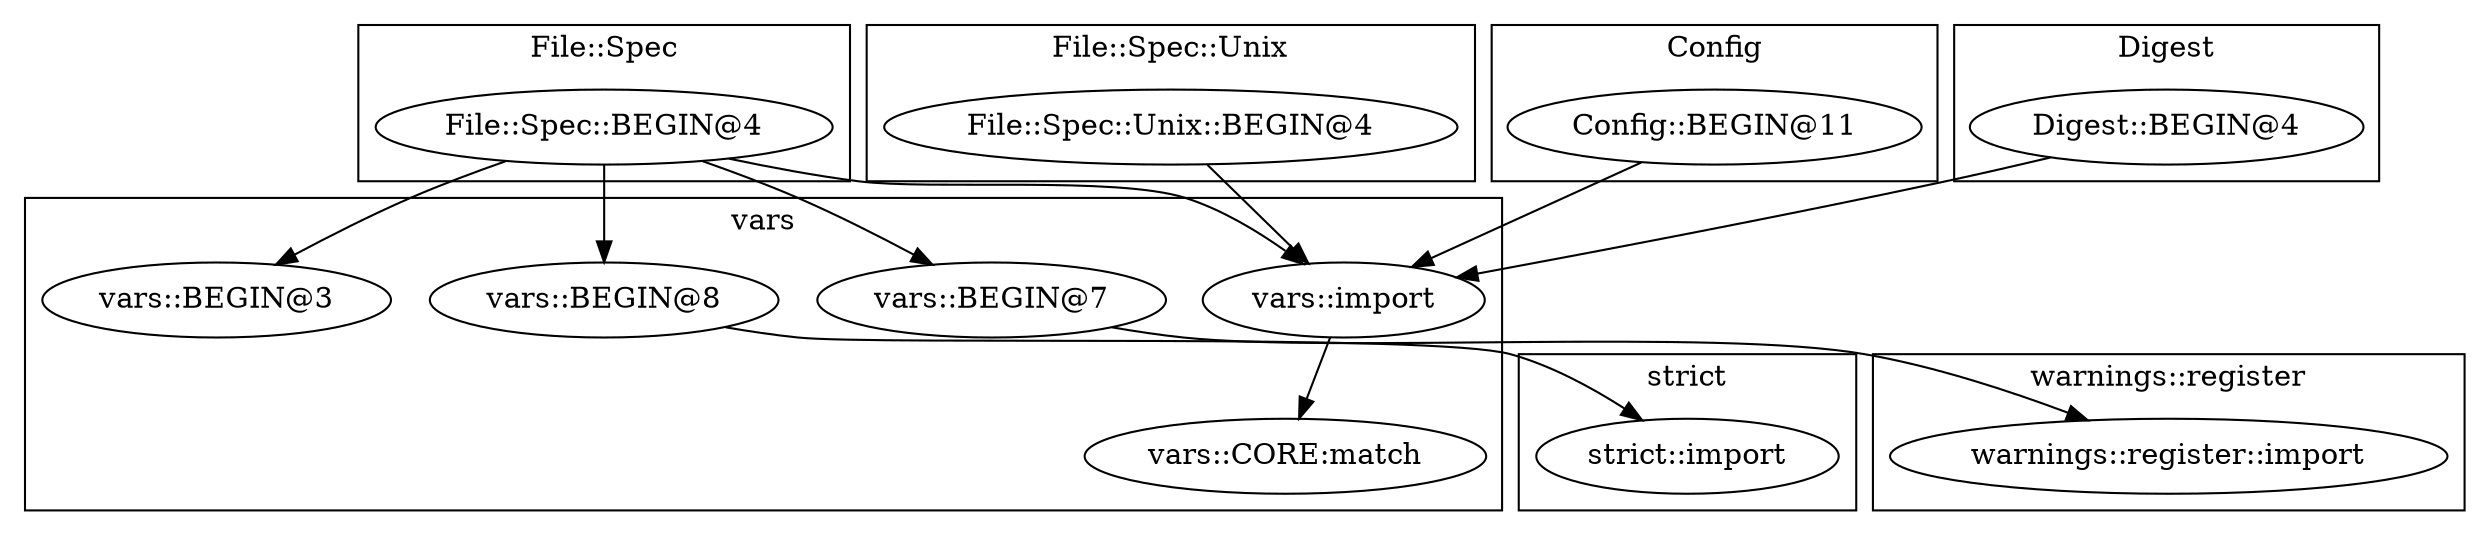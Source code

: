 digraph {
graph [overlap=false]
subgraph cluster_File_Spec {
	label="File::Spec";
	"File::Spec::BEGIN@4";
}
subgraph cluster_vars {
	label="vars";
	"vars::BEGIN@3";
	"vars::BEGIN@8";
	"vars::import";
	"vars::CORE:match";
	"vars::BEGIN@7";
}
subgraph cluster_File_Spec_Unix {
	label="File::Spec::Unix";
	"File::Spec::Unix::BEGIN@4";
}
subgraph cluster_Config {
	label="Config";
	"Config::BEGIN@11";
}
subgraph cluster_strict {
	label="strict";
	"strict::import";
}
subgraph cluster_warnings_register {
	label="warnings::register";
	"warnings::register::import";
}
subgraph cluster_Digest {
	label="Digest";
	"Digest::BEGIN@4";
}
"File::Spec::BEGIN@4" -> "vars::BEGIN@8";
"Config::BEGIN@11" -> "vars::import";
"Digest::BEGIN@4" -> "vars::import";
"File::Spec::BEGIN@4" -> "vars::import";
"File::Spec::Unix::BEGIN@4" -> "vars::import";
"vars::import" -> "vars::CORE:match";
"File::Spec::BEGIN@4" -> "vars::BEGIN@3";
"vars::BEGIN@8" -> "strict::import";
"File::Spec::BEGIN@4" -> "vars::BEGIN@7";
"vars::BEGIN@7" -> "warnings::register::import";
}
